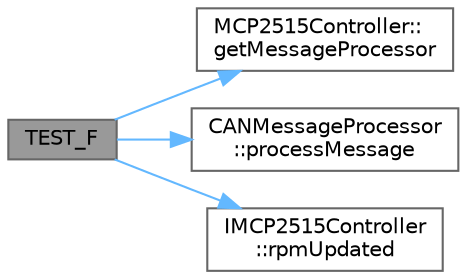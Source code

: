 digraph "TEST_F"
{
 // LATEX_PDF_SIZE
  bgcolor="transparent";
  edge [fontname=Helvetica,fontsize=10,labelfontname=Helvetica,labelfontsize=10];
  node [fontname=Helvetica,fontsize=10,shape=box,height=0.2,width=0.4];
  rankdir="LR";
  Node1 [id="Node000001",label="TEST_F",height=0.2,width=0.4,color="gray40", fillcolor="grey60", style="filled", fontcolor="black",tooltip="Ensures that the RPM signal emits the correct value."];
  Node1 -> Node2 [id="edge1_Node000001_Node000002",color="steelblue1",style="solid",tooltip=" "];
  Node2 [id="Node000002",label="MCP2515Controller::\lgetMessageProcessor",height=0.2,width=0.4,color="grey40", fillcolor="white", style="filled",URL="$classMCP2515Controller.html#aad7d694dacc31d44a3ed225d597f25dd",tooltip=" "];
  Node1 -> Node3 [id="edge2_Node000001_Node000003",color="steelblue1",style="solid",tooltip=" "];
  Node3 [id="Node000003",label="CANMessageProcessor\l::processMessage",height=0.2,width=0.4,color="grey40", fillcolor="white", style="filled",URL="$classCANMessageProcessor.html#aa539cf227ee7367ba1f498288b8bc102",tooltip="Process a CAN message."];
  Node1 -> Node4 [id="edge3_Node000001_Node000004",color="steelblue1",style="solid",tooltip=" "];
  Node4 [id="Node000004",label="IMCP2515Controller\l::rpmUpdated",height=0.2,width=0.4,color="grey40", fillcolor="white", style="filled",URL="$classIMCP2515Controller.html#a7f546ecbb7d88b41f23b1852c82d4f8d",tooltip="Signal emitted when the RPM is updated."];
}
